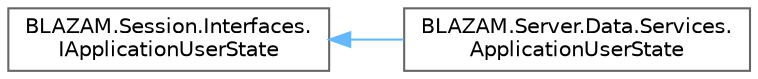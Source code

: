 digraph "Graphical Class Hierarchy"
{
 // LATEX_PDF_SIZE
  bgcolor="transparent";
  edge [fontname=Helvetica,fontsize=10,labelfontname=Helvetica,labelfontsize=10];
  node [fontname=Helvetica,fontsize=10,shape=box,height=0.2,width=0.4];
  rankdir="LR";
  Node0 [id="Node000000",label="BLAZAM.Session.Interfaces.\lIApplicationUserState",height=0.2,width=0.4,color="grey40", fillcolor="white", style="filled",URL="$interface_b_l_a_z_a_m_1_1_session_1_1_interfaces_1_1_i_application_user_state.html",tooltip=" "];
  Node0 -> Node1 [id="edge51_Node000000_Node000001",dir="back",color="steelblue1",style="solid",tooltip=" "];
  Node1 [id="Node000001",label="BLAZAM.Server.Data.Services.\lApplicationUserState",height=0.2,width=0.4,color="grey40", fillcolor="white", style="filled",URL="$class_b_l_a_z_a_m_1_1_server_1_1_data_1_1_services_1_1_application_user_state.html",tooltip="An application user state as managed by the ApplicationUserStateService"];
}
